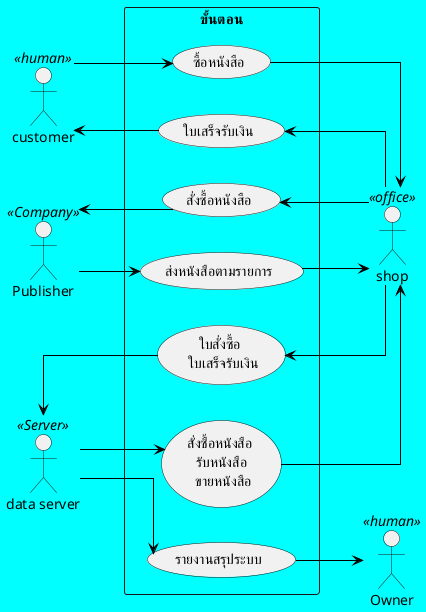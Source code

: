 @startuml appbook
left to right direction

skinparam {
    BackgroundColor #00FFFF

}
skinparam usecase{
    ArrowColor #000000
}
skinparam Shadowing false
skinparam Linetype ortho
actor customer<<human>>
actor staff <<office>>
"shop" as staff
actor Publisher <<Company>>
actor data <<Server>>
"data server" as data
actor Owner<<human>>

rectangle ขั้นตอน{
    customer --> (ซื้อหนังสือ)
    (ซื้อหนังสือ) --> staff
    (ใบเสร็จรับเงิน) <-- staff
    (ใบเสร็จรับเงิน) --> customer
    staff --> (สั่งซื้อหนังสือ)
    (สั่งซื้อหนังสือ) --> Publisher
    Publisher --> (ส่งหนังสือตามรายการ)
    (ส่งหนังสือตามรายการ) --> staff
    staff --> (ใบสั่งซื้อ \n ใบเสร็จรับเงิน)
    (ใบสั่งซื้อ \n ใบเสร็จรับเงิน) --> data
    data --> (สั่งซื้อหนังสือ \n รับหนังสือ \n ขายหนังสือ)
    (สั่งซื้อหนังสือ \n รับหนังสือ \n ขายหนังสือ) --> staff
    data --> (รายงานสรุประบบ)
    (รายงานสรุประบบ) --> Owner

}
@enduml
